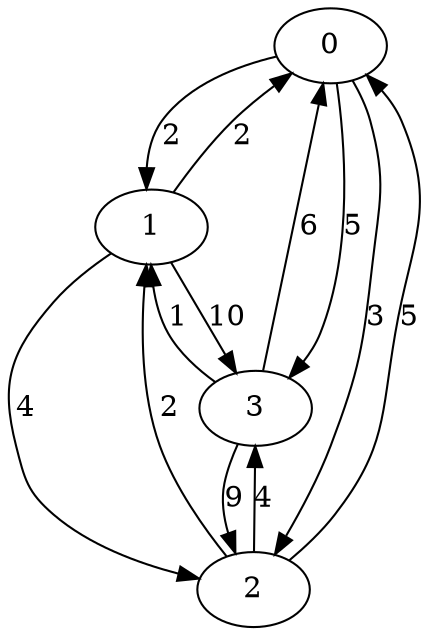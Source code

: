 digraph {
		0 -> 1 [label=2]
		0 -> 2 [label=3]
		0 -> 3 [label=5]
		1 -> 0 [label=2]
		1 -> 2 [label=4]
		1 -> 3 [label=10]
		2 -> 0 [label=5]
		2 -> 1 [label=2]
		2 -> 3 [label=4]
		3 -> 0 [label=6]
		3 -> 1 [label=1]
		3 -> 2 [label=9]
}